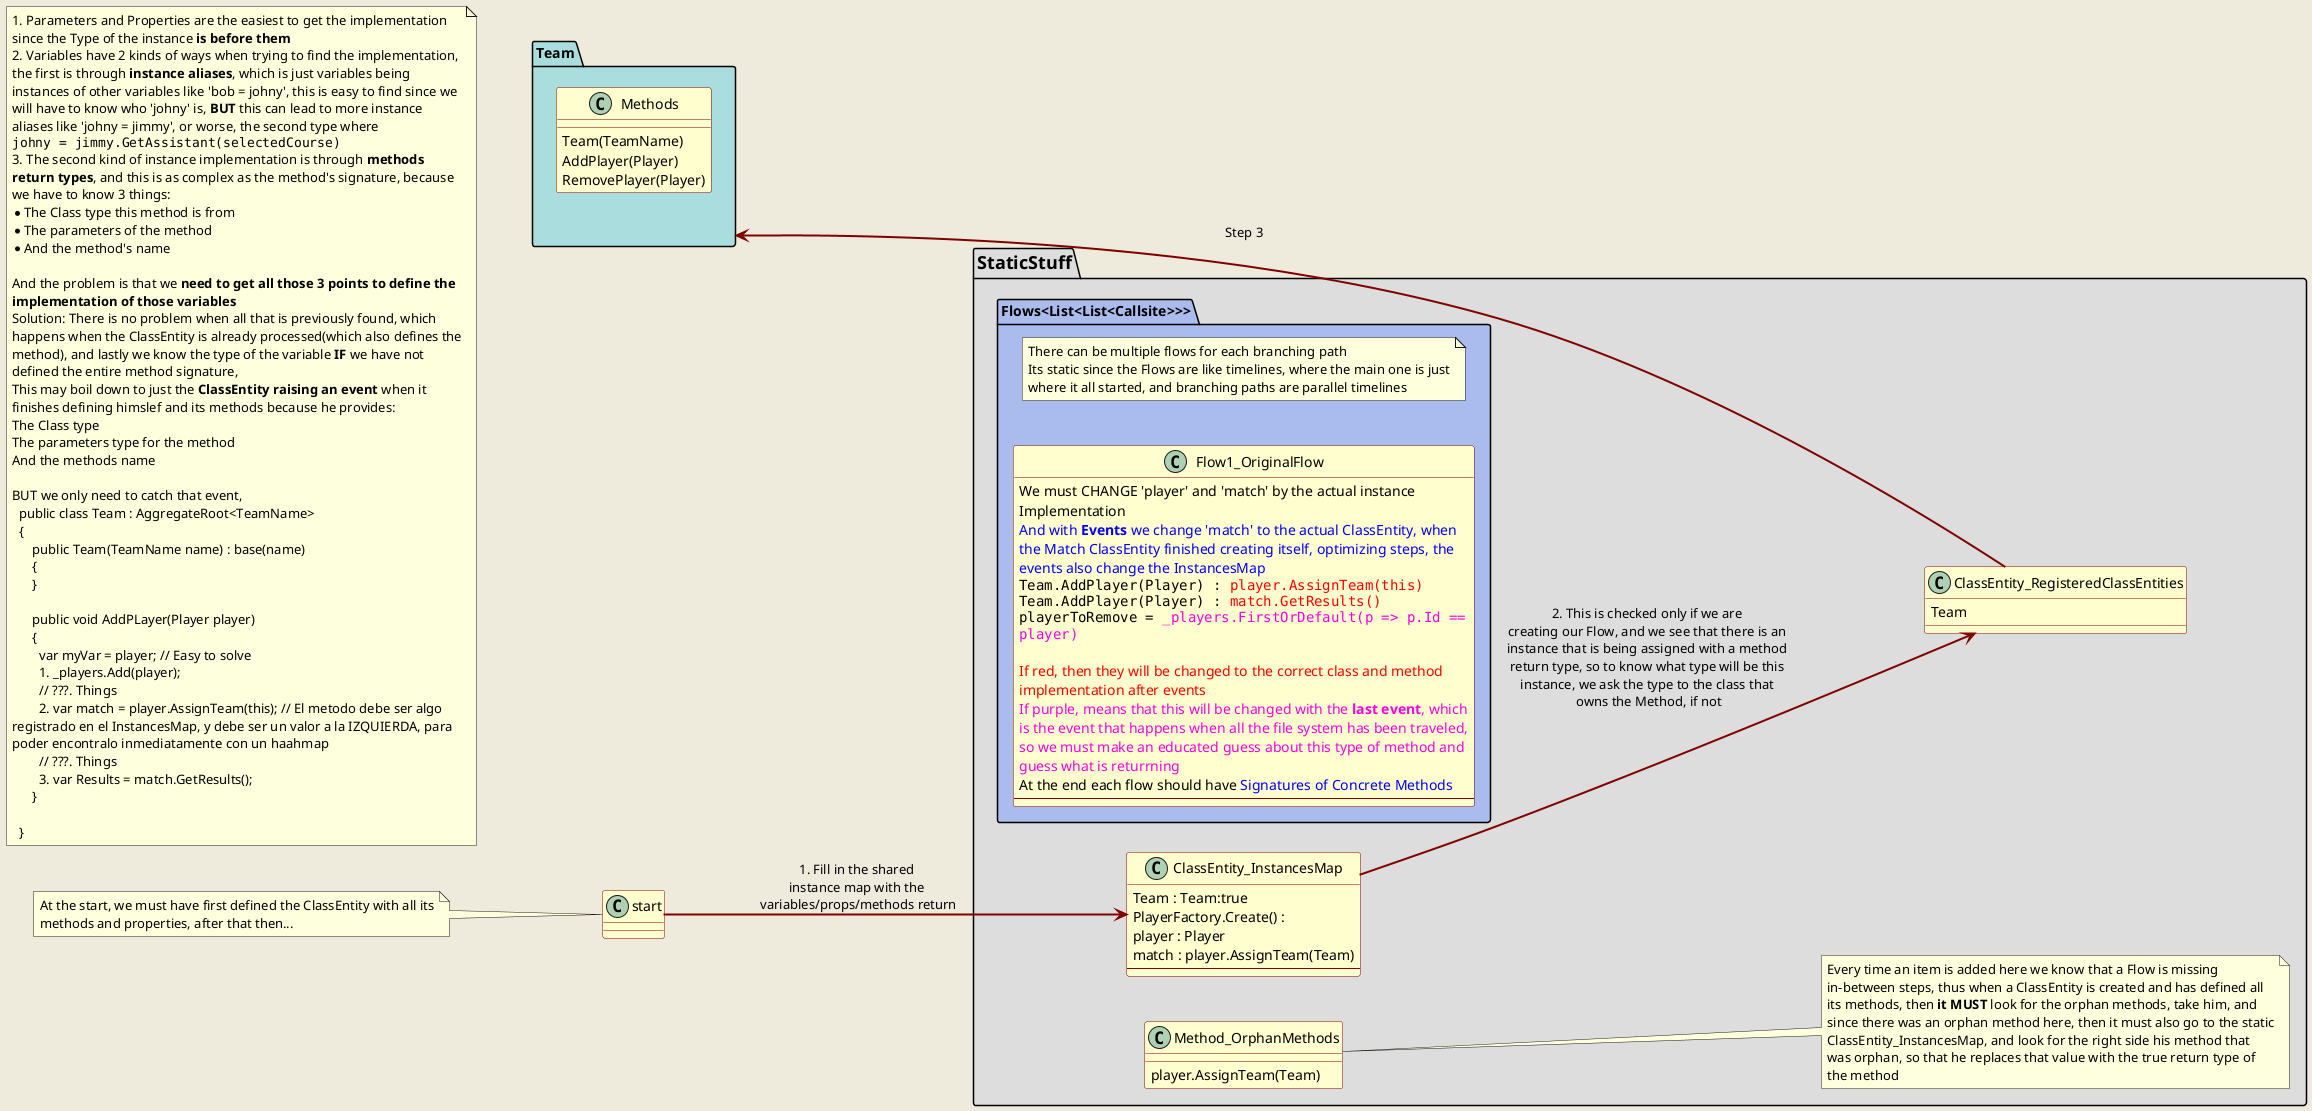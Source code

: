 @startuml

'skinparam componentStyle uml1
'skinparam linetype polyline
'skinparam linetype ortho
skinparam Nodesep 45
'skinparam Ranksep 45
'top to bottom direction
left to right direction
skinparam wrapWidth 450
Skinparam backgroundColor #EEEBDC
skinparam class {
ArrowColor Maroon
BorderColor Maroon
BackgroundColor  #fefece
ArrowThickness 2
}

'//===========================  Layout class, invisible class to maipualte the position of other objects
skinparam package<<Layout>> {
  borderColor Transparent
  backgroundColor Transparent
  fontColor Transparent
  stereotypeFontColor Transparent
}
'//====

package =StaticStuff #ddd {
  class ClassEntity_InstancesMap {
    Team : Team:true
    PlayerFactory.Create() : 
    player : Player
    match : player.AssignTeam(Team)
    ----
  }
  class ClassEntity_RegisteredClassEntities {
    Team
  }
  class Method_OrphanMethods {
    player.AssignTeam(Team)
  }
  note right
  Every time an item is added here we know that a Flow is missing in-between steps, thus when a ClassEntity is created and has defined all its methods, then **it MUST** look for the orphan methods, take him, and since there was an orphan method here, then it must also go to the static ClassEntity_InstancesMap, and look for the right side his method that was orphan, so that he replaces that value with the true return type of the method
  end note

  package Flows<List<List<Callsite>>> #abe {
    note as FlowsNote
    There can be multiple flows for each branching path
    Its static since the Flows are like timelines, where the main one is just where it all started, and branching paths are parallel timelines
    end note
    class Flow1_OriginalFlow {
      We must CHANGE 'player' and 'match' by the actual instance Implementation
      <color:Blue>And with **Events** we change 'match' to the actual ClassEntity, when the Match ClassEntity finished creating itself, optimizing steps, the events also change the InstancesMap
      ""Team.AddPlayer(Player) : <color:Red>player.AssignTeam(this)""
      ""Team.AddPlayer(Player) : <color:Red>match.GetResults()""
      ""playerToRemove = <color:fa00df>_players.FirstOrDefault(p => p.Id == player)""

      <color:Red>If red, then they will be changed to the correct class and method implementation after events
      <color:fa00df>If purple, means that this will be changed with the **last event**, which is the event that happens when all the file system has been traveled, so we must make an educated guess about this type of method and guess what is returrning  
      At the end each flow should have <color:Blue>Signatures of Concrete Methods
      ----
  }

  }
}


package Team #add{
  class Methods {
    Team(TeamName)
    AddPlayer(Player)
    RemovePlayer(Player)
  }

}



class start
note left
At the start, we must have first defined the ClassEntity with all its methods and properties, after that then...
end note
start --> ClassEntity_InstancesMap : 1. Fill in the shared \ninstance map with the \nvariables/props/methods return
ClassEntity_InstancesMap --> ClassEntity_RegisteredClassEntities : 2. This is checked only if we are \ncreating our Flow, and we see that there is an \ninstance that is being assigned with a method \nreturn type, so to know what type will be this \ninstance, we ask the type to the class that \nowns the Method, if not 
ClassEntity_RegisteredClassEntities -u--> Team : Step 3


note as TeamCode
1. Parameters and Properties are the easiest to get the implementation since the Type of the instance **is before them**
2. Variables have 2 kinds of ways when trying to find the implementation, the first is through **instance aliases**, which is just variables being instances of other variables like 'bob = johny', this is easy to find since we will have to know who 'johny' is, **BUT** this can lead to more instance aliases like 'johny = jimmy', or worse, the second type where 
""johny = jimmy.GetAssistant(selectedCourse)""
3. The second kind of instance implementation is through **methods return types**, and this is as complex as the method's signature, because we have to know 3 things: 
*The Class type this method is from
*The parameters of the method  
*And the method's name

And the problem is that we **need to get all those 3 points to define the implementation of those variables**
Solution: There is no problem when all that is previously found, which happens when the ClassEntity is already processed(which also defines the method), and lastly we know the type of the variable **IF** we have not defined the entire method signature, 
This may boil down to just the **ClassEntity raising an event** when it finishes defining himslef and its methods because he provides:
The Class type
The parameters type for the method
And the methods name

BUT we only need to catch that event, 
  public class Team : AggregateRoot<TeamName>
  {
      public Team(TeamName name) : base(name)
      {
      }

      public void AddPLayer(Player player)
      {
        var myVar = player; // Easy to solve
        1. _players.Add(player);
        // ???. Things
        2. var match = player.AssignTeam(this); // El metodo debe ser algo registrado en el InstancesMap, y debe ser un valor a la IZQUIERDA, para poder encontralo inmediatamente con un haahmap
        // ???. Things
        3. var Results = match.GetResults();
      }

  }
end note


@enduml